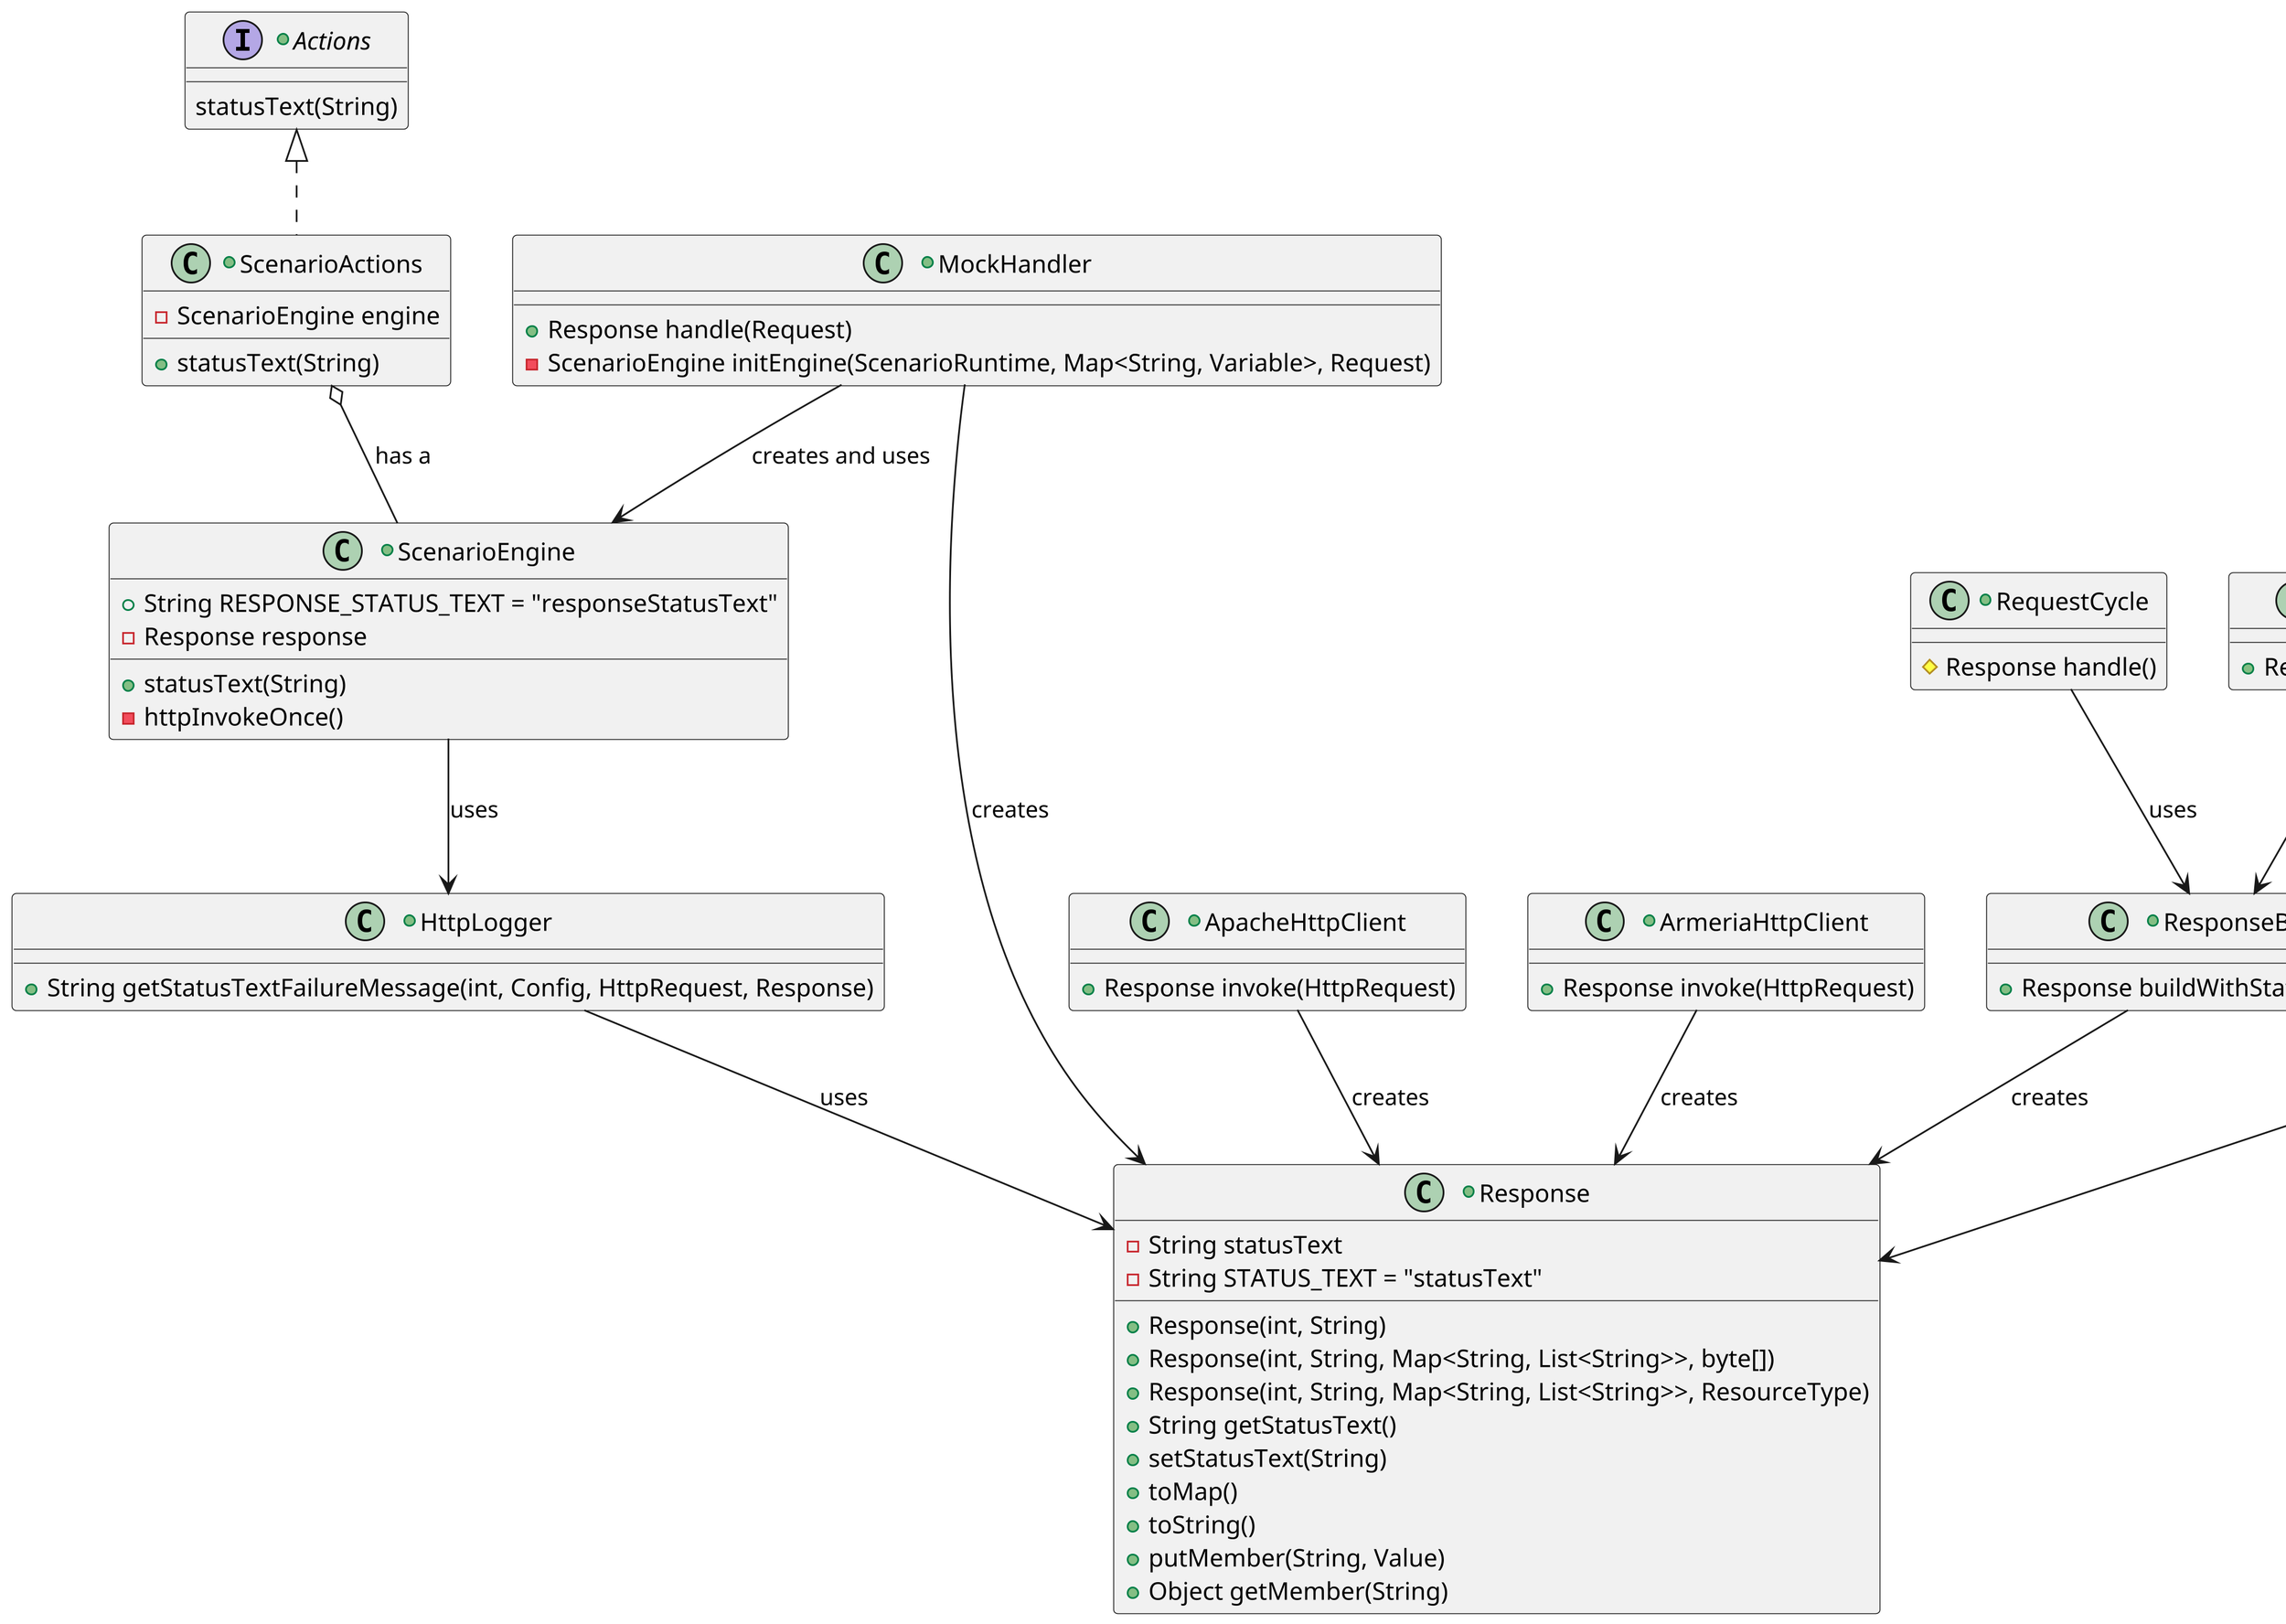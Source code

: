 @startuml

skinparam dpi 300

+interface Actions {
    statusText(String)
}

+class ScenarioActions {
    -ScenarioEngine engine
    +statusText(String)
}

+class ScenarioEngine {
    +String RESPONSE_STATUS_TEXT = "responseStatusText"
    -Response response
    +statusText(String)
    -httpInvokeOnce()
}

+class HttpLogger {
    +String getStatusTextFailureMessage(int, Config, HttpRequest, Response)
}

+class MockHandler {
    +Response handle(Request)
    -ScenarioEngine initEngine(ScenarioRuntime, Map<String, Variable>, Request)
}

+class ApacheHttpClient {
    +Response invoke(HttpRequest)
}

+class ArmeriaHttpClient {
    +Response invoke(HttpRequest)
}

+class Response {
    -String statusText
    -String STATUS_TEXT = "statusText"
    +Response(int, String)
    +Response(int, String, Map<String, List<String>>, byte[])
    +Response(int, String, Map<String, List<String>>, ResourceType)
    +String getStatusText()
    +setStatusText(String)
    +toMap()
    +toString()
    +putMember(String, Value)
    +Object getMember(String)
}

+class ResponseBuilder {
    +Response buildWithStatus(int, String)
}

+class AwsLambdaHandler {
    -String STATUS_CODE_TEXT = "statusCodeText"
    +handle(InputStream, OutputStream)
}

+class RequestCycle {
    #Response handle()
}

+class RequestHandler {
    +Response handle(Request)
}

Actions <|.. ScenarioActions
ScenarioActions o-- ScenarioEngine : "has a"
ScenarioEngine --> HttpLogger : "uses"
ApacheHttpClient --> Response : "creates"
ArmeriaHttpClient --> Response : "creates"
MockHandler --> Response : "creates"
ResponseBuilder --> Response : "creates"
RequestHandler --> ResponseBuilder : "uses"
RequestCycle --> ResponseBuilder : "uses"
AwsLambdaHandler --> Response : "uses"
MockHandler --> ScenarioEngine : "creates and uses"
HttpLogger --> Response : "uses"

@enduml